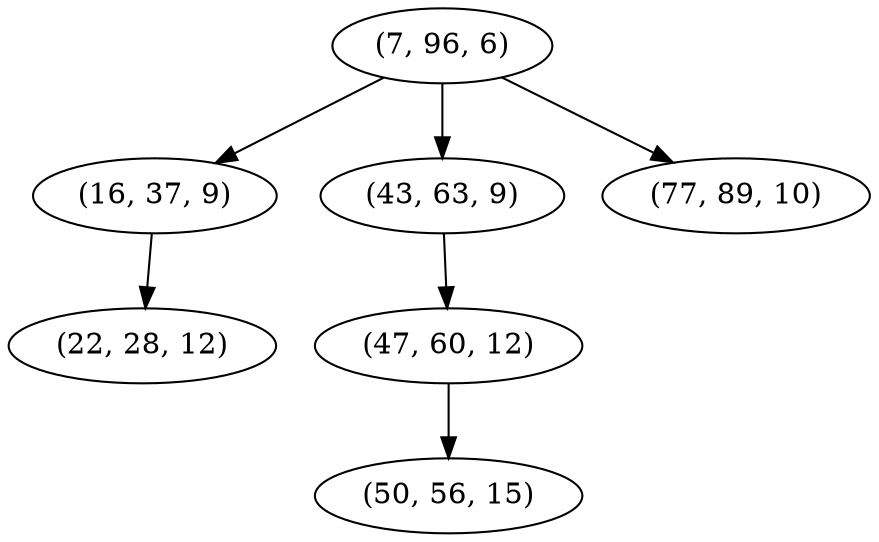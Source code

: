 digraph tree {
    "(7, 96, 6)";
    "(16, 37, 9)";
    "(22, 28, 12)";
    "(43, 63, 9)";
    "(47, 60, 12)";
    "(50, 56, 15)";
    "(77, 89, 10)";
    "(7, 96, 6)" -> "(16, 37, 9)";
    "(7, 96, 6)" -> "(43, 63, 9)";
    "(7, 96, 6)" -> "(77, 89, 10)";
    "(16, 37, 9)" -> "(22, 28, 12)";
    "(43, 63, 9)" -> "(47, 60, 12)";
    "(47, 60, 12)" -> "(50, 56, 15)";
}
